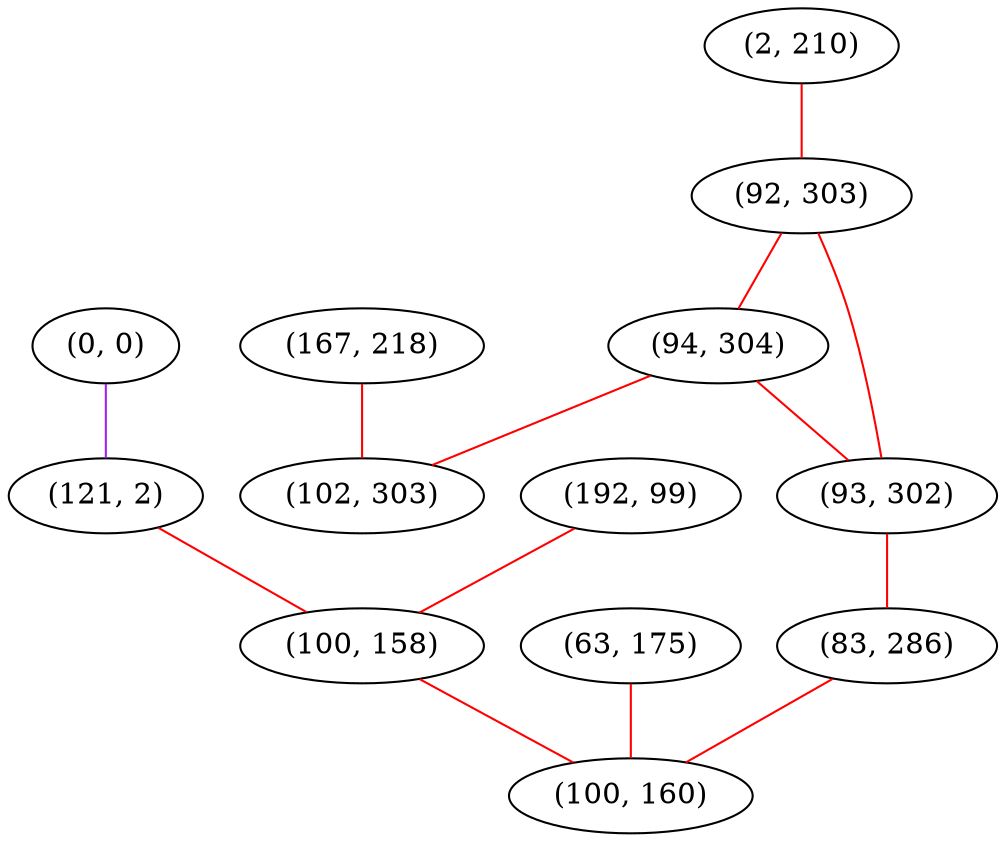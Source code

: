 graph "" {
"(0, 0)";
"(167, 218)";
"(2, 210)";
"(63, 175)";
"(121, 2)";
"(92, 303)";
"(94, 304)";
"(93, 302)";
"(192, 99)";
"(102, 303)";
"(100, 158)";
"(83, 286)";
"(100, 160)";
"(0, 0)" -- "(121, 2)"  [color=purple, key=0, weight=4];
"(167, 218)" -- "(102, 303)"  [color=red, key=0, weight=1];
"(2, 210)" -- "(92, 303)"  [color=red, key=0, weight=1];
"(63, 175)" -- "(100, 160)"  [color=red, key=0, weight=1];
"(121, 2)" -- "(100, 158)"  [color=red, key=0, weight=1];
"(92, 303)" -- "(93, 302)"  [color=red, key=0, weight=1];
"(92, 303)" -- "(94, 304)"  [color=red, key=0, weight=1];
"(94, 304)" -- "(93, 302)"  [color=red, key=0, weight=1];
"(94, 304)" -- "(102, 303)"  [color=red, key=0, weight=1];
"(93, 302)" -- "(83, 286)"  [color=red, key=0, weight=1];
"(192, 99)" -- "(100, 158)"  [color=red, key=0, weight=1];
"(100, 158)" -- "(100, 160)"  [color=red, key=0, weight=1];
"(83, 286)" -- "(100, 160)"  [color=red, key=0, weight=1];
}
